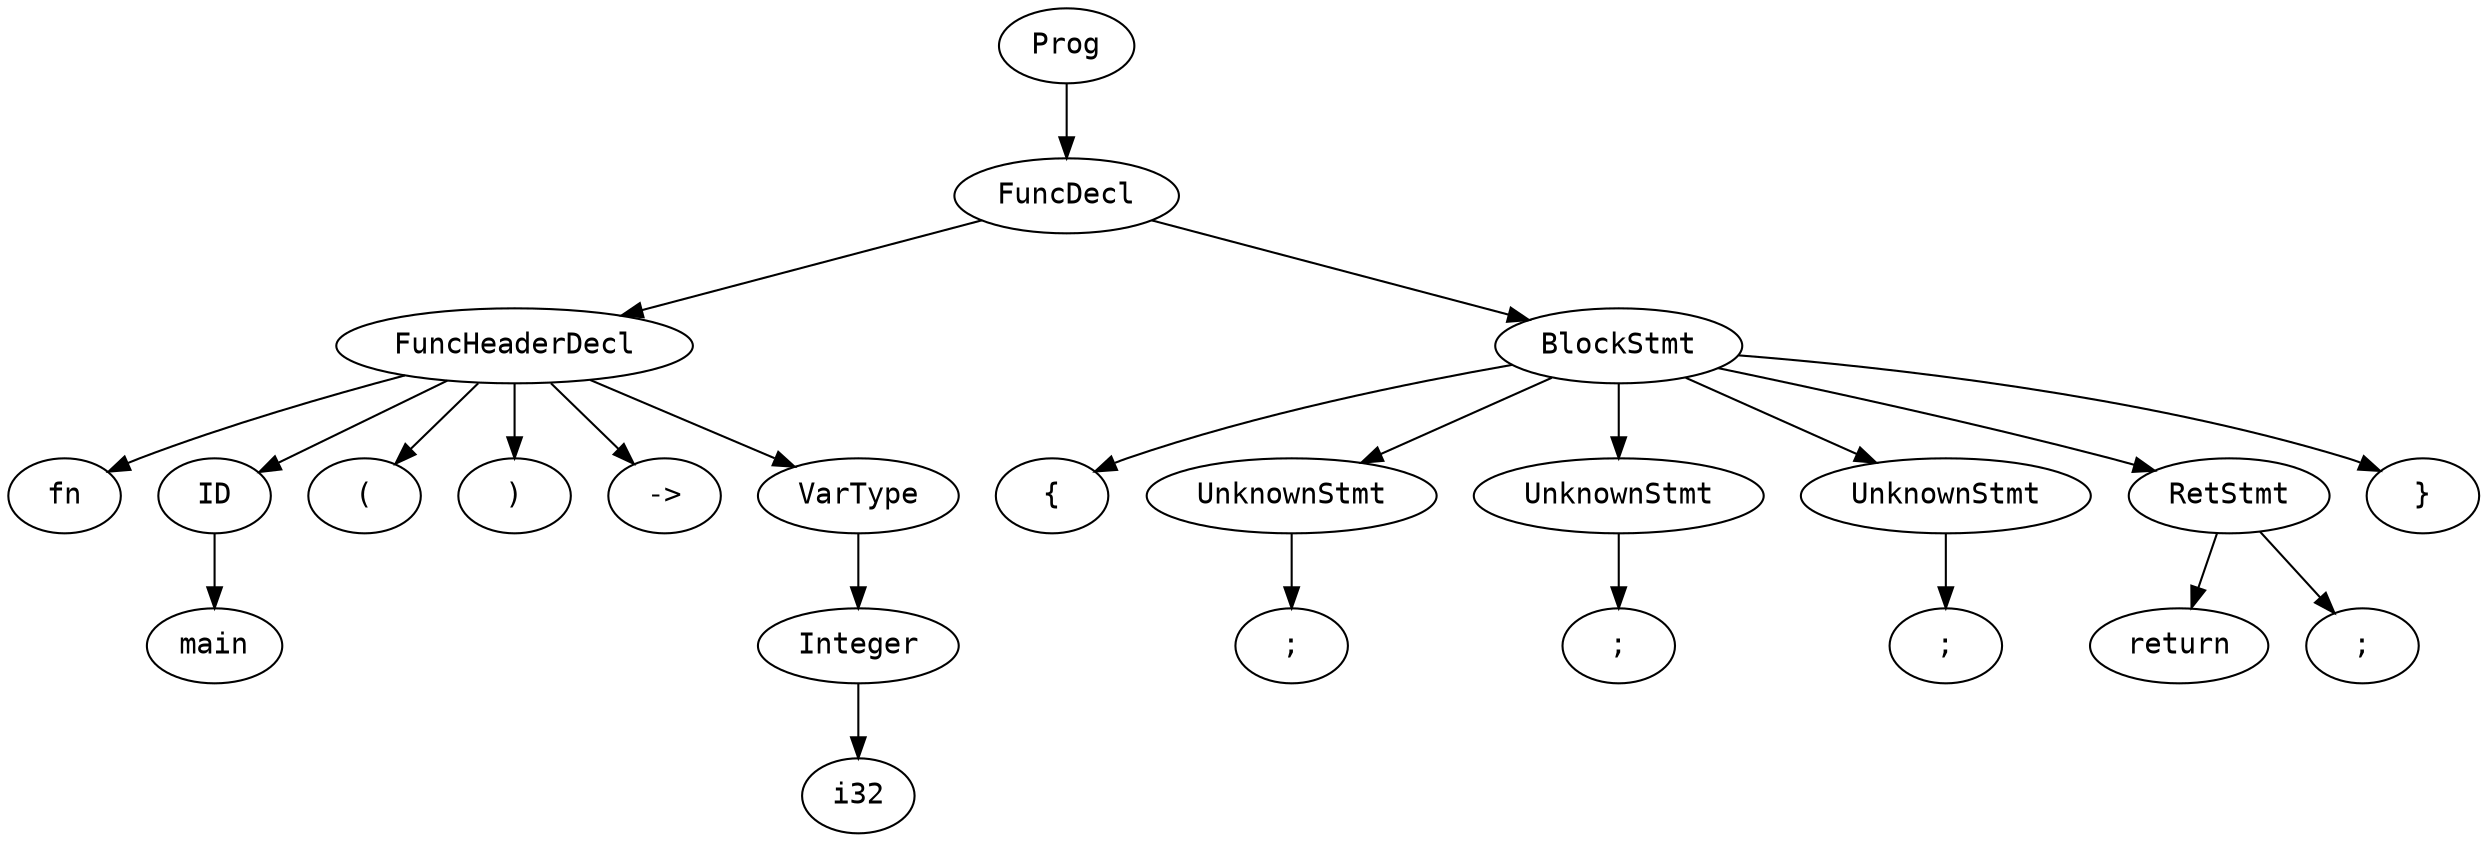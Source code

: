 digraph AST {
    node [shape=ellipse, fontname="Courier"]

    // define nodes
    Prog0[label = "Prog"]
    FuncDecl1[label = "FuncDecl"]
    FuncHeaderDecl2[label = "FuncHeaderDecl"]
    fn3[label = "fn"]
    ID4[label = "ID"]
    main5[label = "main"]
    LPAREN6[label = "("]
    RPAREN7[label = ")"]
    ARROW8[label = "->"]
    VarType9[label = "VarType"]
    Integer10[label = "Integer"]
    i3211[label = "i32"]
    BlockStmt12[label = "BlockStmt"]
    LBRACE13[label = "{"]
    UnknownStmt15[label = "UnknownStmt"]
    SEMICOLON16[label = ";"]
    UnknownStmt17[label = "UnknownStmt"]
    SEMICOLON18[label = ";"]
    UnknownStmt19[label = "UnknownStmt"]
    SEMICOLON20[label = ";"]
    RetStmt21[label = "RetStmt"]
    return22[label = "return"]
    SEMICOLON23[label = ";"]
    RBRACE14[label = "}"]

    // define edges
    Prog0 -> FuncDecl1
    FuncDecl1 -> FuncHeaderDecl2
    FuncDecl1 -> BlockStmt12
    FuncHeaderDecl2 -> fn3
    FuncHeaderDecl2 -> ID4
    ID4 -> main5
    FuncHeaderDecl2 -> LPAREN6
    FuncHeaderDecl2 -> RPAREN7
    FuncHeaderDecl2 -> ARROW8
    FuncHeaderDecl2 -> VarType9
    VarType9 -> Integer10
    Integer10 -> i3211
    BlockStmt12 -> LBRACE13
    UnknownStmt15 -> SEMICOLON16
    BlockStmt12 -> UnknownStmt15
    UnknownStmt17 -> SEMICOLON18
    BlockStmt12 -> UnknownStmt17
    UnknownStmt19 -> SEMICOLON20
    BlockStmt12 -> UnknownStmt19
    RetStmt21 -> return22
    RetStmt21 -> SEMICOLON23
    BlockStmt12 -> RetStmt21
    BlockStmt12 -> RBRACE14

}
